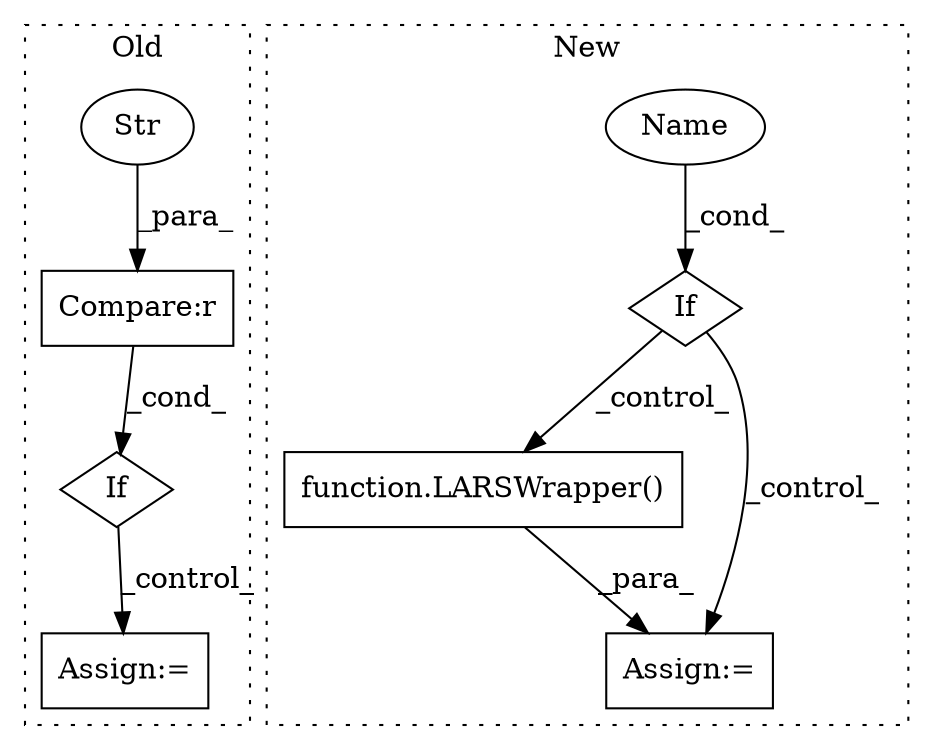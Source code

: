 digraph G {
subgraph cluster0 {
1 [label="If" a="96" s="1023" l="0" shape="diamond"];
5 [label="Assign:=" a="68" s="1070" l="3" shape="box"];
7 [label="Compare:r" a="40" s="1023" l="24" shape="box"];
8 [label="Str" a="66" s="1041" l="6" shape="ellipse"];
label = "Old";
style="dotted";
}
subgraph cluster1 {
2 [label="function.LARSWrapper()" a="75" s="1304,1325" l="12,1" shape="box"];
3 [label="If" a="96" s="1266" l="3" shape="diamond"];
4 [label="Name" a="87" s="1269" l="9" shape="ellipse"];
6 [label="Assign:=" a="68" s="1301" l="3" shape="box"];
label = "New";
style="dotted";
}
1 -> 5 [label="_control_"];
2 -> 6 [label="_para_"];
3 -> 2 [label="_control_"];
3 -> 6 [label="_control_"];
4 -> 3 [label="_cond_"];
7 -> 1 [label="_cond_"];
8 -> 7 [label="_para_"];
}